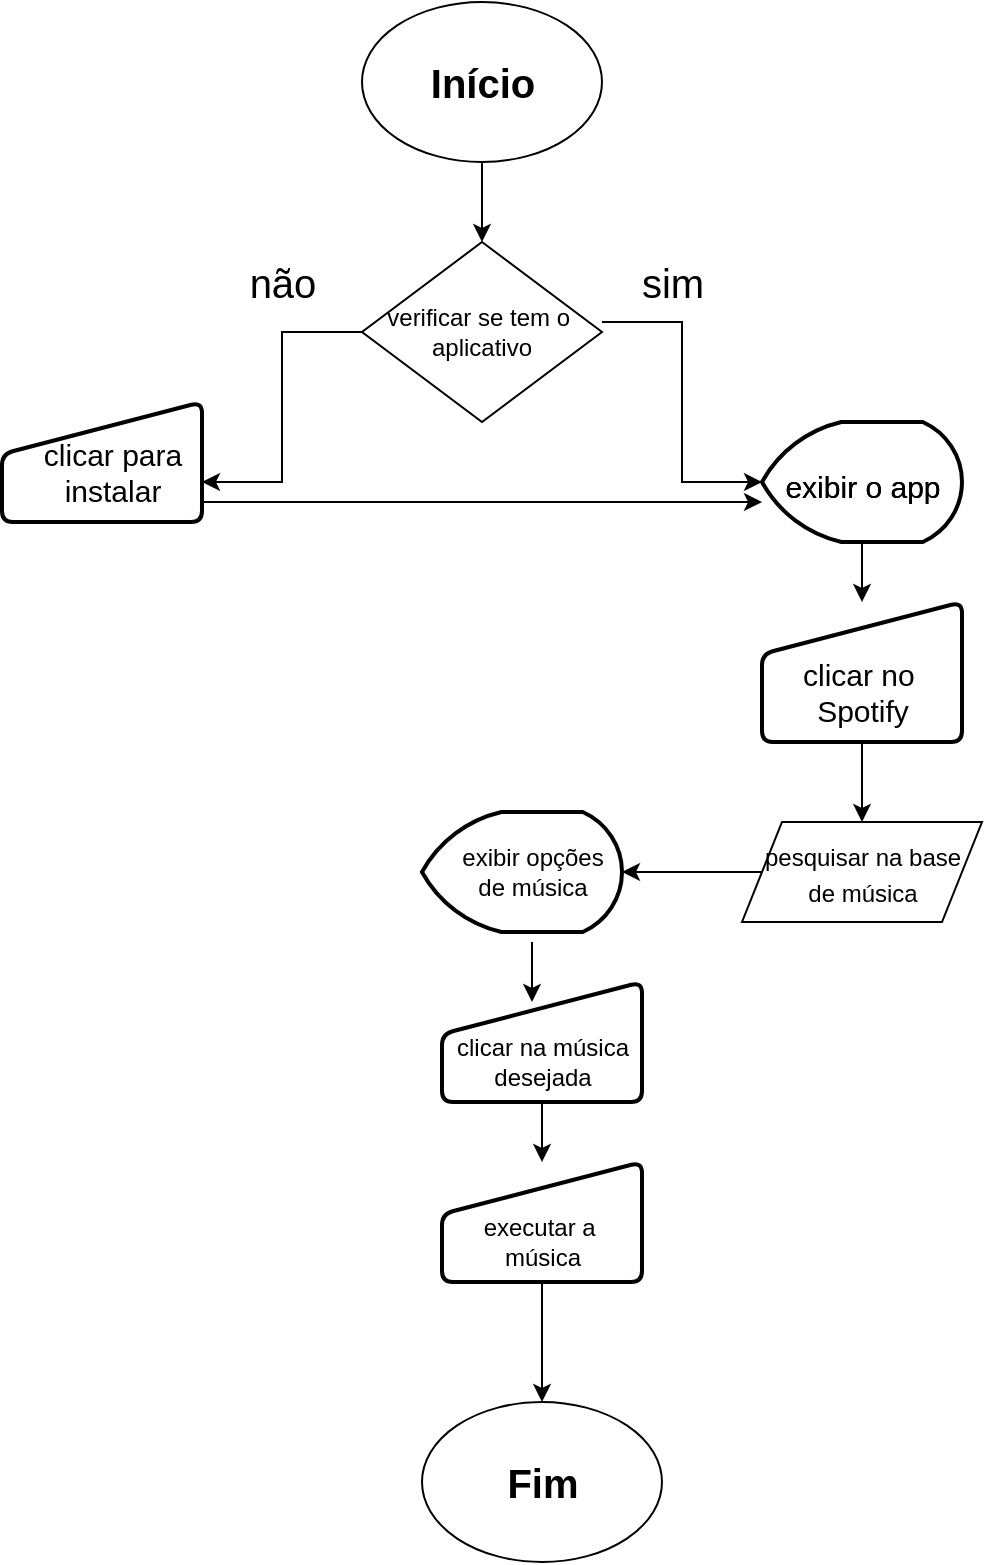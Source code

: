 <mxfile version="20.2.8" type="device"><diagram id="Wr-ZGXJerqZ5MSXYRndR" name="Página-1"><mxGraphModel dx="1102" dy="929" grid="1" gridSize="10" guides="1" tooltips="1" connect="1" arrows="1" fold="1" page="1" pageScale="1" pageWidth="827" pageHeight="1169" math="0" shadow="0"><root><mxCell id="0"/><mxCell id="1" parent="0"/><mxCell id="7iwAzoqCy__qnJOQEAuH-5" value="" style="edgeStyle=orthogonalEdgeStyle;rounded=0;orthogonalLoop=1;jettySize=auto;html=1;fontSize=20;" edge="1" parent="1" source="7iwAzoqCy__qnJOQEAuH-2"><mxGeometry relative="1" as="geometry"><mxPoint x="400" y="200" as="targetPoint"/></mxGeometry></mxCell><mxCell id="7iwAzoqCy__qnJOQEAuH-2" value="" style="ellipse;whiteSpace=wrap;html=1;" vertex="1" parent="1"><mxGeometry x="340" y="80" width="120" height="80" as="geometry"/></mxCell><mxCell id="7iwAzoqCy__qnJOQEAuH-3" value="&lt;b&gt;&lt;font style=&quot;font-size: 20px;&quot;&gt;Início&lt;/font&gt;&lt;/b&gt;" style="text;html=1;resizable=0;autosize=1;align=center;verticalAlign=middle;points=[];fillColor=none;strokeColor=none;rounded=0;" vertex="1" parent="1"><mxGeometry x="360" y="100" width="80" height="40" as="geometry"/></mxCell><mxCell id="7iwAzoqCy__qnJOQEAuH-8" style="edgeStyle=elbowEdgeStyle;rounded=0;orthogonalLoop=1;jettySize=auto;html=1;fontSize=20;" edge="1" parent="1" source="7iwAzoqCy__qnJOQEAuH-4"><mxGeometry relative="1" as="geometry"><mxPoint x="260" y="320" as="targetPoint"/></mxGeometry></mxCell><mxCell id="7iwAzoqCy__qnJOQEAuH-4" value="verificar se tem o&amp;nbsp;&lt;br&gt;aplicativo" style="rhombus;whiteSpace=wrap;html=1;" vertex="1" parent="1"><mxGeometry x="340" y="200" width="120" height="90" as="geometry"/></mxCell><mxCell id="7iwAzoqCy__qnJOQEAuH-7" value="" style="edgeStyle=elbowEdgeStyle;endArrow=classic;html=1;rounded=0;fontSize=20;" edge="1" parent="1"><mxGeometry width="50" height="50" relative="1" as="geometry"><mxPoint x="460" y="240" as="sourcePoint"/><mxPoint x="540" y="320" as="targetPoint"/></mxGeometry></mxCell><mxCell id="7iwAzoqCy__qnJOQEAuH-9" value="sim" style="text;html=1;resizable=0;autosize=1;align=center;verticalAlign=middle;points=[];fillColor=none;strokeColor=none;rounded=0;fontSize=20;" vertex="1" parent="1"><mxGeometry x="470" y="200" width="50" height="40" as="geometry"/></mxCell><mxCell id="7iwAzoqCy__qnJOQEAuH-10" value="não" style="text;html=1;resizable=0;autosize=1;align=center;verticalAlign=middle;points=[];fillColor=none;strokeColor=none;rounded=0;fontSize=20;" vertex="1" parent="1"><mxGeometry x="270" y="200" width="60" height="40" as="geometry"/></mxCell><mxCell id="7iwAzoqCy__qnJOQEAuH-19" value="" style="edgeStyle=elbowEdgeStyle;rounded=0;orthogonalLoop=1;jettySize=auto;html=1;fontSize=15;" edge="1" parent="1" source="7iwAzoqCy__qnJOQEAuH-12" target="7iwAzoqCy__qnJOQEAuH-18"><mxGeometry relative="1" as="geometry"/></mxCell><mxCell id="7iwAzoqCy__qnJOQEAuH-12" value="" style="strokeWidth=2;html=1;shape=mxgraph.flowchart.display;whiteSpace=wrap;fontSize=20;" vertex="1" parent="1"><mxGeometry x="540" y="290" width="100" height="60" as="geometry"/></mxCell><mxCell id="7iwAzoqCy__qnJOQEAuH-13" value="&lt;font style=&quot;font-size: 15px;&quot;&gt;exibir o app&lt;/font&gt;" style="text;html=1;resizable=0;autosize=1;align=center;verticalAlign=middle;points=[];fillColor=none;strokeColor=none;rounded=0;fontSize=20;" vertex="1" parent="1"><mxGeometry x="540" y="300" width="100" height="40" as="geometry"/></mxCell><mxCell id="7iwAzoqCy__qnJOQEAuH-14" value="" style="html=1;strokeWidth=2;shape=manualInput;whiteSpace=wrap;rounded=1;size=26;arcSize=11;fontSize=15;" vertex="1" parent="1"><mxGeometry x="160" y="280" width="100" height="60" as="geometry"/></mxCell><mxCell id="7iwAzoqCy__qnJOQEAuH-16" style="edgeStyle=elbowEdgeStyle;rounded=0;orthogonalLoop=1;jettySize=auto;html=1;fontSize=15;" edge="1" parent="1"><mxGeometry relative="1" as="geometry"><mxPoint x="540" y="330" as="targetPoint"/><mxPoint x="260" y="330" as="sourcePoint"/></mxGeometry></mxCell><mxCell id="7iwAzoqCy__qnJOQEAuH-15" value="clicar para&lt;br&gt;instalar&lt;br&gt;" style="text;html=1;resizable=0;autosize=1;align=center;verticalAlign=middle;points=[];fillColor=none;strokeColor=none;rounded=0;fontSize=15;" vertex="1" parent="1"><mxGeometry x="170" y="290" width="90" height="50" as="geometry"/></mxCell><mxCell id="7iwAzoqCy__qnJOQEAuH-18" value="" style="html=1;strokeWidth=2;shape=manualInput;whiteSpace=wrap;rounded=1;size=26;arcSize=11;fontSize=15;" vertex="1" parent="1"><mxGeometry x="540" y="380" width="100" height="70" as="geometry"/></mxCell><mxCell id="7iwAzoqCy__qnJOQEAuH-22" value="" style="edgeStyle=elbowEdgeStyle;rounded=0;orthogonalLoop=1;jettySize=auto;html=1;fontSize=15;" edge="1" parent="1" source="7iwAzoqCy__qnJOQEAuH-20" target="7iwAzoqCy__qnJOQEAuH-21"><mxGeometry relative="1" as="geometry"/></mxCell><mxCell id="7iwAzoqCy__qnJOQEAuH-20" value="clicar no&amp;nbsp;&lt;br&gt;Spotify" style="text;html=1;resizable=0;autosize=1;align=center;verticalAlign=middle;points=[];fillColor=none;strokeColor=none;rounded=0;fontSize=15;" vertex="1" parent="1"><mxGeometry x="550" y="400" width="80" height="50" as="geometry"/></mxCell><mxCell id="7iwAzoqCy__qnJOQEAuH-21" value="" style="shape=parallelogram;perimeter=parallelogramPerimeter;whiteSpace=wrap;html=1;fixedSize=1;fontSize=15;" vertex="1" parent="1"><mxGeometry x="530" y="490" width="120" height="50" as="geometry"/></mxCell><mxCell id="7iwAzoqCy__qnJOQEAuH-29" value="" style="edgeStyle=elbowEdgeStyle;rounded=0;orthogonalLoop=1;jettySize=auto;html=1;fontSize=12;" edge="1" parent="1" target="7iwAzoqCy__qnJOQEAuH-27"><mxGeometry relative="1" as="geometry"><mxPoint x="540" y="515" as="sourcePoint"/></mxGeometry></mxCell><mxCell id="7iwAzoqCy__qnJOQEAuH-23" value="&lt;font style=&quot;font-size: 12px;&quot;&gt;pesquisar na base &lt;br&gt;de música&lt;/font&gt;" style="text;html=1;resizable=0;autosize=1;align=center;verticalAlign=middle;points=[];fillColor=none;strokeColor=none;rounded=0;fontSize=15;" vertex="1" parent="1"><mxGeometry x="530" y="490" width="120" height="50" as="geometry"/></mxCell><mxCell id="7iwAzoqCy__qnJOQEAuH-24" value="&lt;font style=&quot;font-size: 15px;&quot;&gt;exibir o app&lt;/font&gt;" style="text;html=1;resizable=0;autosize=1;align=center;verticalAlign=middle;points=[];fillColor=none;strokeColor=none;rounded=0;fontSize=20;" vertex="1" parent="1"><mxGeometry x="540" y="300" width="100" height="40" as="geometry"/></mxCell><mxCell id="7iwAzoqCy__qnJOQEAuH-27" value="" style="strokeWidth=2;html=1;shape=mxgraph.flowchart.display;whiteSpace=wrap;fontSize=12;" vertex="1" parent="1"><mxGeometry x="370" y="485" width="100" height="60" as="geometry"/></mxCell><mxCell id="7iwAzoqCy__qnJOQEAuH-32" value="" style="edgeStyle=elbowEdgeStyle;rounded=0;orthogonalLoop=1;jettySize=auto;html=1;fontSize=12;" edge="1" parent="1"><mxGeometry relative="1" as="geometry"><mxPoint x="425" y="550" as="sourcePoint"/><mxPoint x="425" y="580" as="targetPoint"/><Array as="points"/></mxGeometry></mxCell><mxCell id="7iwAzoqCy__qnJOQEAuH-30" value="exibir opções &lt;br&gt;de música" style="text;html=1;resizable=0;autosize=1;align=center;verticalAlign=middle;points=[];fillColor=none;strokeColor=none;rounded=0;fontSize=12;" vertex="1" parent="1"><mxGeometry x="380" y="495" width="90" height="40" as="geometry"/></mxCell><mxCell id="7iwAzoqCy__qnJOQEAuH-31" value="" style="html=1;strokeWidth=2;shape=manualInput;whiteSpace=wrap;rounded=1;size=26;arcSize=11;fontSize=12;" vertex="1" parent="1"><mxGeometry x="380" y="570" width="100" height="60" as="geometry"/></mxCell><mxCell id="7iwAzoqCy__qnJOQEAuH-35" value="" style="edgeStyle=elbowEdgeStyle;rounded=0;orthogonalLoop=1;jettySize=auto;html=1;fontSize=12;" edge="1" parent="1" source="7iwAzoqCy__qnJOQEAuH-33" target="7iwAzoqCy__qnJOQEAuH-34"><mxGeometry relative="1" as="geometry"/></mxCell><mxCell id="7iwAzoqCy__qnJOQEAuH-33" value="clicar na música&lt;br&gt;desejada" style="text;html=1;resizable=0;autosize=1;align=center;verticalAlign=middle;points=[];fillColor=none;strokeColor=none;rounded=0;fontSize=12;" vertex="1" parent="1"><mxGeometry x="375" y="590" width="110" height="40" as="geometry"/></mxCell><mxCell id="7iwAzoqCy__qnJOQEAuH-34" value="" style="html=1;strokeWidth=2;shape=manualInput;whiteSpace=wrap;rounded=1;size=26;arcSize=11;fontSize=12;" vertex="1" parent="1"><mxGeometry x="380" y="660" width="100" height="60" as="geometry"/></mxCell><mxCell id="7iwAzoqCy__qnJOQEAuH-38" value="" style="edgeStyle=elbowEdgeStyle;rounded=0;orthogonalLoop=1;jettySize=auto;html=1;fontSize=12;" edge="1" parent="1" source="7iwAzoqCy__qnJOQEAuH-36" target="7iwAzoqCy__qnJOQEAuH-37"><mxGeometry relative="1" as="geometry"/></mxCell><mxCell id="7iwAzoqCy__qnJOQEAuH-36" value="executar a&amp;nbsp;&lt;br&gt;música" style="text;html=1;resizable=0;autosize=1;align=center;verticalAlign=middle;points=[];fillColor=none;strokeColor=none;rounded=0;fontSize=12;" vertex="1" parent="1"><mxGeometry x="390" y="680" width="80" height="40" as="geometry"/></mxCell><mxCell id="7iwAzoqCy__qnJOQEAuH-37" value="" style="ellipse;whiteSpace=wrap;html=1;fontSize=12;" vertex="1" parent="1"><mxGeometry x="370" y="780" width="120" height="80" as="geometry"/></mxCell><mxCell id="7iwAzoqCy__qnJOQEAuH-39" value="&lt;b&gt;&lt;font style=&quot;font-size: 20px;&quot;&gt;Fim&lt;/font&gt;&lt;/b&gt;" style="text;html=1;resizable=0;autosize=1;align=center;verticalAlign=middle;points=[];fillColor=none;strokeColor=none;rounded=0;fontSize=12;" vertex="1" parent="1"><mxGeometry x="400" y="800" width="60" height="40" as="geometry"/></mxCell></root></mxGraphModel></diagram></mxfile>